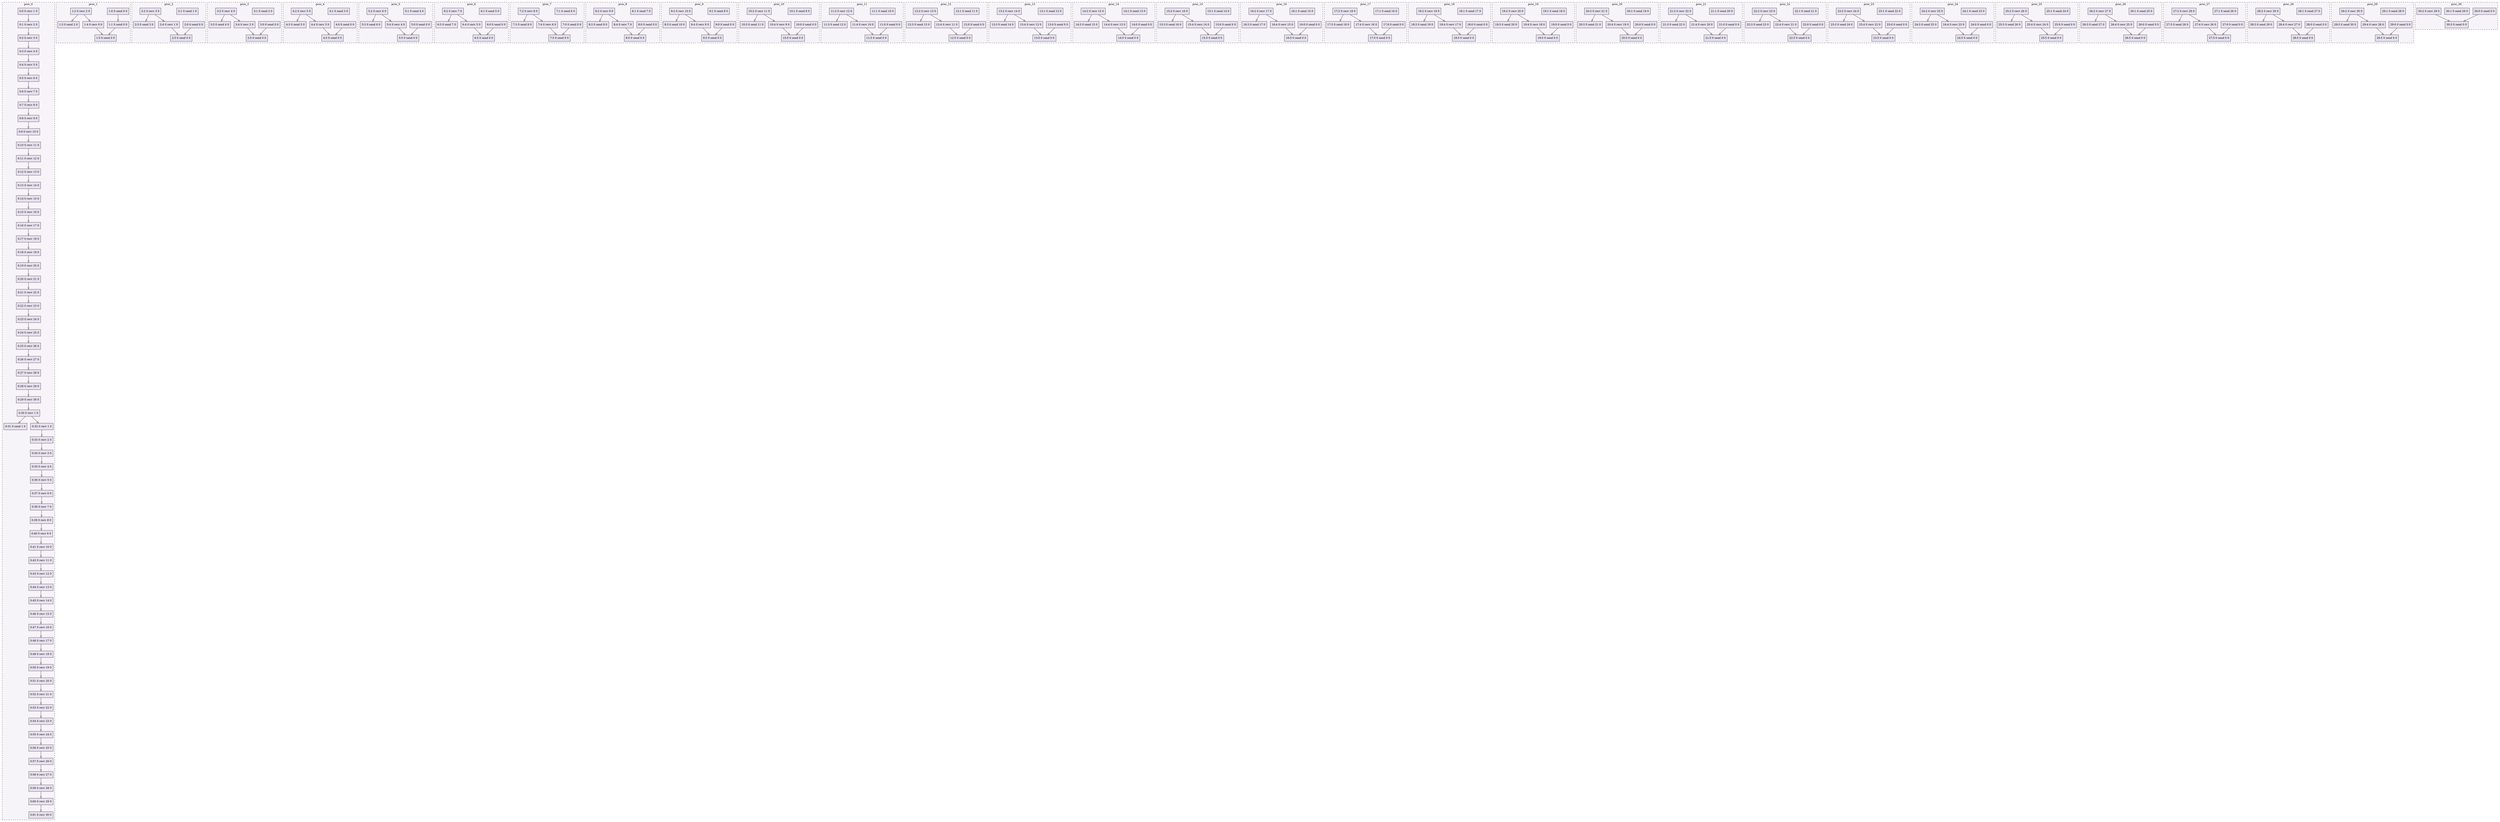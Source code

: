 digraph{node[shape=record style=filled colorscheme=purd9 fillcolor=2];subgraph cluster0{style=dashed;colorscheme=purd9;bgcolor=1;edge[arrowhead=empty];label=proc_0;0[label="0:0 0 recv 1 0"];1[label="0:1 0 recv 2 0"];2[label="0:2 0 recv 3 0"];3[label="0:3 0 recv 4 0"];4[label="0:4 0 recv 5 0"];5[label="0:5 0 recv 6 0"];6[label="0:6 0 recv 7 0"];7[label="0:7 0 recv 8 0"];8[label="0:8 0 recv 9 0"];9[label="0:9 0 recv 10 0"];10[label="0:10 0 recv 11 0"];11[label="0:11 0 recv 12 0"];12[label="0:12 0 recv 13 0"];13[label="0:13 0 recv 14 0"];14[label="0:14 0 recv 15 0"];15[label="0:15 0 recv 16 0"];16[label="0:16 0 recv 17 0"];17[label="0:17 0 recv 18 0"];18[label="0:18 0 recv 19 0"];19[label="0:19 0 recv 20 0"];20[label="0:20 0 recv 21 0"];21[label="0:21 0 recv 22 0"];22[label="0:22 0 recv 23 0"];23[label="0:23 0 recv 24 0"];24[label="0:24 0 recv 25 0"];25[label="0:25 0 recv 26 0"];26[label="0:26 0 recv 27 0"];27[label="0:27 0 recv 28 0"];28[label="0:28 0 recv 29 0"];29[label="0:29 0 recv 30 0"];30[label="0:30 0 recv 1 0"];31[label="0:31 0 send 1 0"];32[label="0:32 0 recv 1 0"];33[label="0:33 0 recv 2 0"];34[label="0:34 0 recv 3 0"];35[label="0:35 0 recv 4 0"];36[label="0:36 0 recv 5 0"];37[label="0:37 0 recv 6 0"];38[label="0:38 0 recv 7 0"];39[label="0:39 0 recv 8 0"];40[label="0:40 0 recv 9 0"];41[label="0:41 0 recv 10 0"];42[label="0:42 0 recv 11 0"];43[label="0:43 0 recv 12 0"];44[label="0:44 0 recv 13 0"];45[label="0:45 0 recv 14 0"];46[label="0:46 0 recv 15 0"];47[label="0:47 0 recv 16 0"];48[label="0:48 0 recv 17 0"];49[label="0:49 0 recv 18 0"];50[label="0:50 0 recv 19 0"];51[label="0:51 0 recv 20 0"];52[label="0:52 0 recv 21 0"];53[label="0:53 0 recv 22 0"];54[label="0:54 0 recv 23 0"];55[label="0:55 0 recv 24 0"];56[label="0:56 0 recv 25 0"];57[label="0:57 0 recv 26 0"];58[label="0:58 0 recv 27 0"];59[label="0:59 0 recv 28 0"];60[label="0:60 0 recv 29 0"];61[label="0:61 0 recv 30 0"];0->1;1->2;2->3;3->4;4->5;5->6;6->7;7->8;8->9;9->10;10->11;11->12;12->13;13->14;14->15;15->16;16->17;17->18;18->19;19->20;20->21;21->22;22->23;23->24;24->25;25->26;26->27;27->28;28->29;29->30;30->31;30->32;32->33;33->34;34->35;35->36;36->37;37->38;38->39;39->40;40->41;41->42;42->43;43->44;44->45;45->46;46->47;47->48;48->49;49->50;50->51;51->52;52->53;53->54;54->55;55->56;56->57;57->58;58->59;59->60;60->61;}subgraph cluster1{style=dashed;colorscheme=purd9;bgcolor=1;edge[arrowhead=empty];label=proc_1;62[label="1:0 0 send 0 0"];63[label="1:1 0 send 0 0"];64[label="1:2 0 recv 2 0"];65[label="1:3 0 send 2 0"];66[label="1:4 0 recv 0 0"];67[label="1:5 0 send 0 0"];62->63;64->65;64->66;66->67;63->67;}subgraph cluster2{style=dashed;colorscheme=purd9;bgcolor=1;edge[arrowhead=empty];label=proc_2;68[label="2:0 0 send 0 0"];69[label="2:1 0 send 1 0"];70[label="2:2 0 recv 3 0"];71[label="2:3 0 send 3 0"];72[label="2:4 0 recv 1 0"];73[label="2:5 0 send 0 0"];70->71;70->72;72->73;68->73;}subgraph cluster3{style=dashed;colorscheme=purd9;bgcolor=1;edge[arrowhead=empty];label=proc_3;74[label="3:0 0 send 0 0"];75[label="3:1 0 send 2 0"];76[label="3:2 0 recv 4 0"];77[label="3:3 0 send 4 0"];78[label="3:4 0 recv 2 0"];79[label="3:5 0 send 0 0"];76->77;76->78;78->79;74->79;}subgraph cluster4{style=dashed;colorscheme=purd9;bgcolor=1;edge[arrowhead=empty];label=proc_4;80[label="4:0 0 send 0 0"];81[label="4:1 0 send 3 0"];82[label="4:2 0 recv 5 0"];83[label="4:3 0 send 5 0"];84[label="4:4 0 recv 3 0"];85[label="4:5 0 send 0 0"];82->83;82->84;84->85;80->85;}subgraph cluster5{style=dashed;colorscheme=purd9;bgcolor=1;edge[arrowhead=empty];label=proc_5;86[label="5:0 0 send 0 0"];87[label="5:1 0 send 4 0"];88[label="5:2 0 recv 6 0"];89[label="5:3 0 send 6 0"];90[label="5:4 0 recv 4 0"];91[label="5:5 0 send 0 0"];88->89;88->90;90->91;86->91;}subgraph cluster6{style=dashed;colorscheme=purd9;bgcolor=1;edge[arrowhead=empty];label=proc_6;92[label="6:0 0 send 0 0"];93[label="6:1 0 send 5 0"];94[label="6:2 0 recv 7 0"];95[label="6:3 0 send 7 0"];96[label="6:4 0 recv 5 0"];97[label="6:5 0 send 0 0"];94->95;94->96;96->97;92->97;}subgraph cluster7{style=dashed;colorscheme=purd9;bgcolor=1;edge[arrowhead=empty];label=proc_7;98[label="7:0 0 send 0 0"];99[label="7:1 0 send 6 0"];100[label="7:2 0 recv 8 0"];101[label="7:3 0 send 8 0"];102[label="7:4 0 recv 6 0"];103[label="7:5 0 send 0 0"];100->101;100->102;102->103;98->103;}subgraph cluster8{style=dashed;colorscheme=purd9;bgcolor=1;edge[arrowhead=empty];label=proc_8;104[label="8:0 0 send 0 0"];105[label="8:1 0 send 7 0"];106[label="8:2 0 recv 9 0"];107[label="8:3 0 send 9 0"];108[label="8:4 0 recv 7 0"];109[label="8:5 0 send 0 0"];106->107;106->108;108->109;104->109;}subgraph cluster9{style=dashed;colorscheme=purd9;bgcolor=1;edge[arrowhead=empty];label=proc_9;110[label="9:0 0 send 0 0"];111[label="9:1 0 send 8 0"];112[label="9:2 0 recv 10 0"];113[label="9:3 0 send 10 0"];114[label="9:4 0 recv 8 0"];115[label="9:5 0 send 0 0"];112->113;112->114;114->115;110->115;}subgraph cluster10{style=dashed;colorscheme=purd9;bgcolor=1;edge[arrowhead=empty];label=proc_10;116[label="10:0 0 send 0 0"];117[label="10:1 0 send 9 0"];118[label="10:2 0 recv 11 0"];119[label="10:3 0 send 11 0"];120[label="10:4 0 recv 9 0"];121[label="10:5 0 send 0 0"];118->119;118->120;120->121;116->121;}subgraph cluster11{style=dashed;colorscheme=purd9;bgcolor=1;edge[arrowhead=empty];label=proc_11;122[label="11:0 0 send 0 0"];123[label="11:1 0 send 10 0"];124[label="11:2 0 recv 12 0"];125[label="11:3 0 send 12 0"];126[label="11:4 0 recv 10 0"];127[label="11:5 0 send 0 0"];124->125;124->126;126->127;122->127;}subgraph cluster12{style=dashed;colorscheme=purd9;bgcolor=1;edge[arrowhead=empty];label=proc_12;128[label="12:0 0 send 0 0"];129[label="12:1 0 send 11 0"];130[label="12:2 0 recv 13 0"];131[label="12:3 0 send 13 0"];132[label="12:4 0 recv 11 0"];133[label="12:5 0 send 0 0"];130->131;130->132;132->133;128->133;}subgraph cluster13{style=dashed;colorscheme=purd9;bgcolor=1;edge[arrowhead=empty];label=proc_13;134[label="13:0 0 send 0 0"];135[label="13:1 0 send 12 0"];136[label="13:2 0 recv 14 0"];137[label="13:3 0 send 14 0"];138[label="13:4 0 recv 12 0"];139[label="13:5 0 send 0 0"];136->137;136->138;138->139;134->139;}subgraph cluster14{style=dashed;colorscheme=purd9;bgcolor=1;edge[arrowhead=empty];label=proc_14;140[label="14:0 0 send 0 0"];141[label="14:1 0 send 13 0"];142[label="14:2 0 recv 15 0"];143[label="14:3 0 send 15 0"];144[label="14:4 0 recv 13 0"];145[label="14:5 0 send 0 0"];142->143;142->144;144->145;140->145;}subgraph cluster15{style=dashed;colorscheme=purd9;bgcolor=1;edge[arrowhead=empty];label=proc_15;146[label="15:0 0 send 0 0"];147[label="15:1 0 send 14 0"];148[label="15:2 0 recv 16 0"];149[label="15:3 0 send 16 0"];150[label="15:4 0 recv 14 0"];151[label="15:5 0 send 0 0"];148->149;148->150;150->151;146->151;}subgraph cluster16{style=dashed;colorscheme=purd9;bgcolor=1;edge[arrowhead=empty];label=proc_16;152[label="16:0 0 send 0 0"];153[label="16:1 0 send 15 0"];154[label="16:2 0 recv 17 0"];155[label="16:3 0 send 17 0"];156[label="16:4 0 recv 15 0"];157[label="16:5 0 send 0 0"];154->155;154->156;156->157;152->157;}subgraph cluster17{style=dashed;colorscheme=purd9;bgcolor=1;edge[arrowhead=empty];label=proc_17;158[label="17:0 0 send 0 0"];159[label="17:1 0 send 16 0"];160[label="17:2 0 recv 18 0"];161[label="17:3 0 send 18 0"];162[label="17:4 0 recv 16 0"];163[label="17:5 0 send 0 0"];160->161;160->162;162->163;158->163;}subgraph cluster18{style=dashed;colorscheme=purd9;bgcolor=1;edge[arrowhead=empty];label=proc_18;164[label="18:0 0 send 0 0"];165[label="18:1 0 send 17 0"];166[label="18:2 0 recv 19 0"];167[label="18:3 0 send 19 0"];168[label="18:4 0 recv 17 0"];169[label="18:5 0 send 0 0"];166->167;166->168;168->169;164->169;}subgraph cluster19{style=dashed;colorscheme=purd9;bgcolor=1;edge[arrowhead=empty];label=proc_19;170[label="19:0 0 send 0 0"];171[label="19:1 0 send 18 0"];172[label="19:2 0 recv 20 0"];173[label="19:3 0 send 20 0"];174[label="19:4 0 recv 18 0"];175[label="19:5 0 send 0 0"];172->173;172->174;174->175;170->175;}subgraph cluster20{style=dashed;colorscheme=purd9;bgcolor=1;edge[arrowhead=empty];label=proc_20;176[label="20:0 0 send 0 0"];177[label="20:1 0 send 19 0"];178[label="20:2 0 recv 21 0"];179[label="20:3 0 send 21 0"];180[label="20:4 0 recv 19 0"];181[label="20:5 0 send 0 0"];178->179;178->180;180->181;176->181;}subgraph cluster21{style=dashed;colorscheme=purd9;bgcolor=1;edge[arrowhead=empty];label=proc_21;182[label="21:0 0 send 0 0"];183[label="21:1 0 send 20 0"];184[label="21:2 0 recv 22 0"];185[label="21:3 0 send 22 0"];186[label="21:4 0 recv 20 0"];187[label="21:5 0 send 0 0"];184->185;184->186;186->187;182->187;}subgraph cluster22{style=dashed;colorscheme=purd9;bgcolor=1;edge[arrowhead=empty];label=proc_22;188[label="22:0 0 send 0 0"];189[label="22:1 0 send 21 0"];190[label="22:2 0 recv 23 0"];191[label="22:3 0 send 23 0"];192[label="22:4 0 recv 21 0"];193[label="22:5 0 send 0 0"];190->191;190->192;192->193;188->193;}subgraph cluster23{style=dashed;colorscheme=purd9;bgcolor=1;edge[arrowhead=empty];label=proc_23;194[label="23:0 0 send 0 0"];195[label="23:1 0 send 22 0"];196[label="23:2 0 recv 24 0"];197[label="23:3 0 send 24 0"];198[label="23:4 0 recv 22 0"];199[label="23:5 0 send 0 0"];196->197;196->198;198->199;194->199;}subgraph cluster24{style=dashed;colorscheme=purd9;bgcolor=1;edge[arrowhead=empty];label=proc_24;200[label="24:0 0 send 0 0"];201[label="24:1 0 send 23 0"];202[label="24:2 0 recv 25 0"];203[label="24:3 0 send 25 0"];204[label="24:4 0 recv 23 0"];205[label="24:5 0 send 0 0"];202->203;202->204;204->205;200->205;}subgraph cluster25{style=dashed;colorscheme=purd9;bgcolor=1;edge[arrowhead=empty];label=proc_25;206[label="25:0 0 send 0 0"];207[label="25:1 0 send 24 0"];208[label="25:2 0 recv 26 0"];209[label="25:3 0 send 26 0"];210[label="25:4 0 recv 24 0"];211[label="25:5 0 send 0 0"];208->209;208->210;210->211;206->211;}subgraph cluster26{style=dashed;colorscheme=purd9;bgcolor=1;edge[arrowhead=empty];label=proc_26;212[label="26:0 0 send 0 0"];213[label="26:1 0 send 25 0"];214[label="26:2 0 recv 27 0"];215[label="26:3 0 send 27 0"];216[label="26:4 0 recv 25 0"];217[label="26:5 0 send 0 0"];214->215;214->216;216->217;212->217;}subgraph cluster27{style=dashed;colorscheme=purd9;bgcolor=1;edge[arrowhead=empty];label=proc_27;218[label="27:0 0 send 0 0"];219[label="27:1 0 send 26 0"];220[label="27:2 0 recv 28 0"];221[label="27:3 0 send 28 0"];222[label="27:4 0 recv 26 0"];223[label="27:5 0 send 0 0"];220->221;220->222;222->223;218->223;}subgraph cluster28{style=dashed;colorscheme=purd9;bgcolor=1;edge[arrowhead=empty];label=proc_28;224[label="28:0 0 send 0 0"];225[label="28:1 0 send 27 0"];226[label="28:2 0 recv 29 0"];227[label="28:3 0 send 29 0"];228[label="28:4 0 recv 27 0"];229[label="28:5 0 send 0 0"];226->227;226->228;228->229;224->229;}subgraph cluster29{style=dashed;colorscheme=purd9;bgcolor=1;edge[arrowhead=empty];label=proc_29;230[label="29:0 0 send 0 0"];231[label="29:1 0 send 28 0"];232[label="29:2 0 recv 30 0"];233[label="29:3 0 send 30 0"];234[label="29:4 0 recv 28 0"];235[label="29:5 0 send 0 0"];232->233;232->234;234->235;230->235;}subgraph cluster30{style=dashed;colorscheme=purd9;bgcolor=1;edge[arrowhead=empty];label=proc_30;236[label="30:0 0 send 0 0"];237[label="30:1 0 send 29 0"];238[label="30:2 0 recv 29 0"];239[label="30:3 0 send 0 0"];238->239;236->239;}}